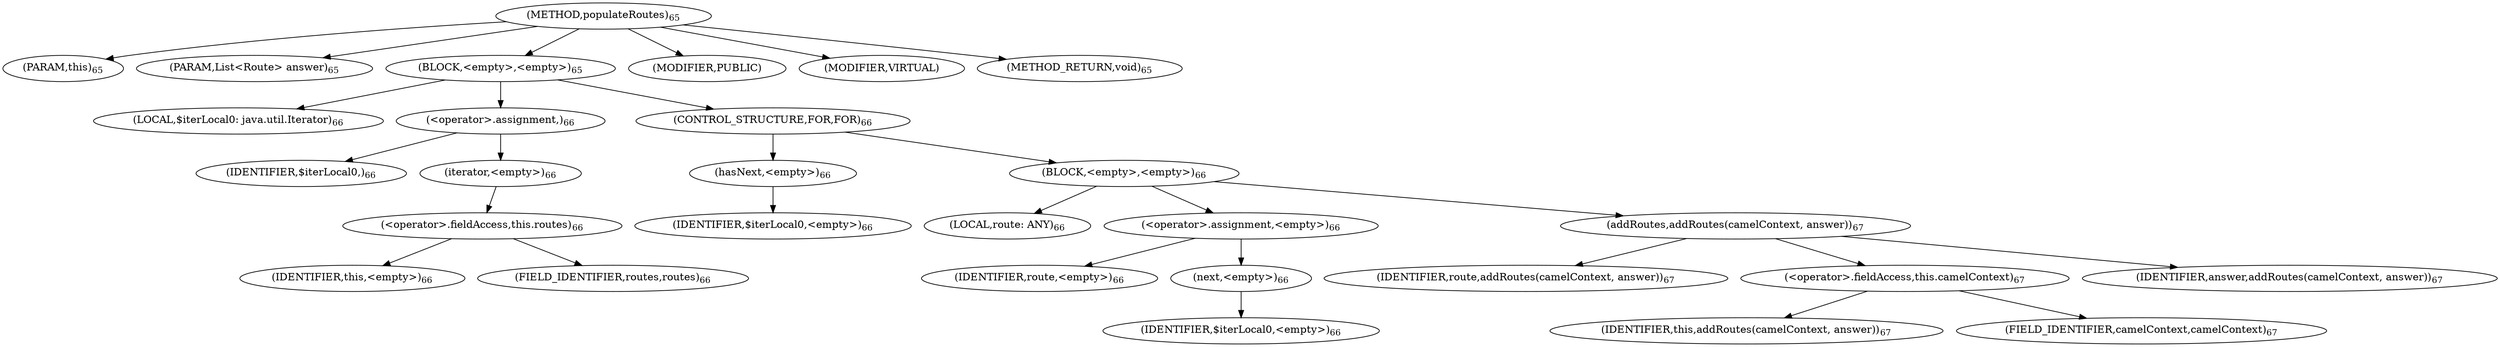 digraph "populateRoutes" {  
"114" [label = <(METHOD,populateRoutes)<SUB>65</SUB>> ]
"115" [label = <(PARAM,this)<SUB>65</SUB>> ]
"116" [label = <(PARAM,List&lt;Route&gt; answer)<SUB>65</SUB>> ]
"117" [label = <(BLOCK,&lt;empty&gt;,&lt;empty&gt;)<SUB>65</SUB>> ]
"118" [label = <(LOCAL,$iterLocal0: java.util.Iterator)<SUB>66</SUB>> ]
"119" [label = <(&lt;operator&gt;.assignment,)<SUB>66</SUB>> ]
"120" [label = <(IDENTIFIER,$iterLocal0,)<SUB>66</SUB>> ]
"121" [label = <(iterator,&lt;empty&gt;)<SUB>66</SUB>> ]
"122" [label = <(&lt;operator&gt;.fieldAccess,this.routes)<SUB>66</SUB>> ]
"123" [label = <(IDENTIFIER,this,&lt;empty&gt;)<SUB>66</SUB>> ]
"124" [label = <(FIELD_IDENTIFIER,routes,routes)<SUB>66</SUB>> ]
"125" [label = <(CONTROL_STRUCTURE,FOR,FOR)<SUB>66</SUB>> ]
"126" [label = <(hasNext,&lt;empty&gt;)<SUB>66</SUB>> ]
"127" [label = <(IDENTIFIER,$iterLocal0,&lt;empty&gt;)<SUB>66</SUB>> ]
"128" [label = <(BLOCK,&lt;empty&gt;,&lt;empty&gt;)<SUB>66</SUB>> ]
"129" [label = <(LOCAL,route: ANY)<SUB>66</SUB>> ]
"130" [label = <(&lt;operator&gt;.assignment,&lt;empty&gt;)<SUB>66</SUB>> ]
"131" [label = <(IDENTIFIER,route,&lt;empty&gt;)<SUB>66</SUB>> ]
"132" [label = <(next,&lt;empty&gt;)<SUB>66</SUB>> ]
"133" [label = <(IDENTIFIER,$iterLocal0,&lt;empty&gt;)<SUB>66</SUB>> ]
"134" [label = <(addRoutes,addRoutes(camelContext, answer))<SUB>67</SUB>> ]
"135" [label = <(IDENTIFIER,route,addRoutes(camelContext, answer))<SUB>67</SUB>> ]
"136" [label = <(&lt;operator&gt;.fieldAccess,this.camelContext)<SUB>67</SUB>> ]
"137" [label = <(IDENTIFIER,this,addRoutes(camelContext, answer))<SUB>67</SUB>> ]
"138" [label = <(FIELD_IDENTIFIER,camelContext,camelContext)<SUB>67</SUB>> ]
"139" [label = <(IDENTIFIER,answer,addRoutes(camelContext, answer))<SUB>67</SUB>> ]
"140" [label = <(MODIFIER,PUBLIC)> ]
"141" [label = <(MODIFIER,VIRTUAL)> ]
"142" [label = <(METHOD_RETURN,void)<SUB>65</SUB>> ]
  "114" -> "115" 
  "114" -> "116" 
  "114" -> "117" 
  "114" -> "140" 
  "114" -> "141" 
  "114" -> "142" 
  "117" -> "118" 
  "117" -> "119" 
  "117" -> "125" 
  "119" -> "120" 
  "119" -> "121" 
  "121" -> "122" 
  "122" -> "123" 
  "122" -> "124" 
  "125" -> "126" 
  "125" -> "128" 
  "126" -> "127" 
  "128" -> "129" 
  "128" -> "130" 
  "128" -> "134" 
  "130" -> "131" 
  "130" -> "132" 
  "132" -> "133" 
  "134" -> "135" 
  "134" -> "136" 
  "134" -> "139" 
  "136" -> "137" 
  "136" -> "138" 
}
